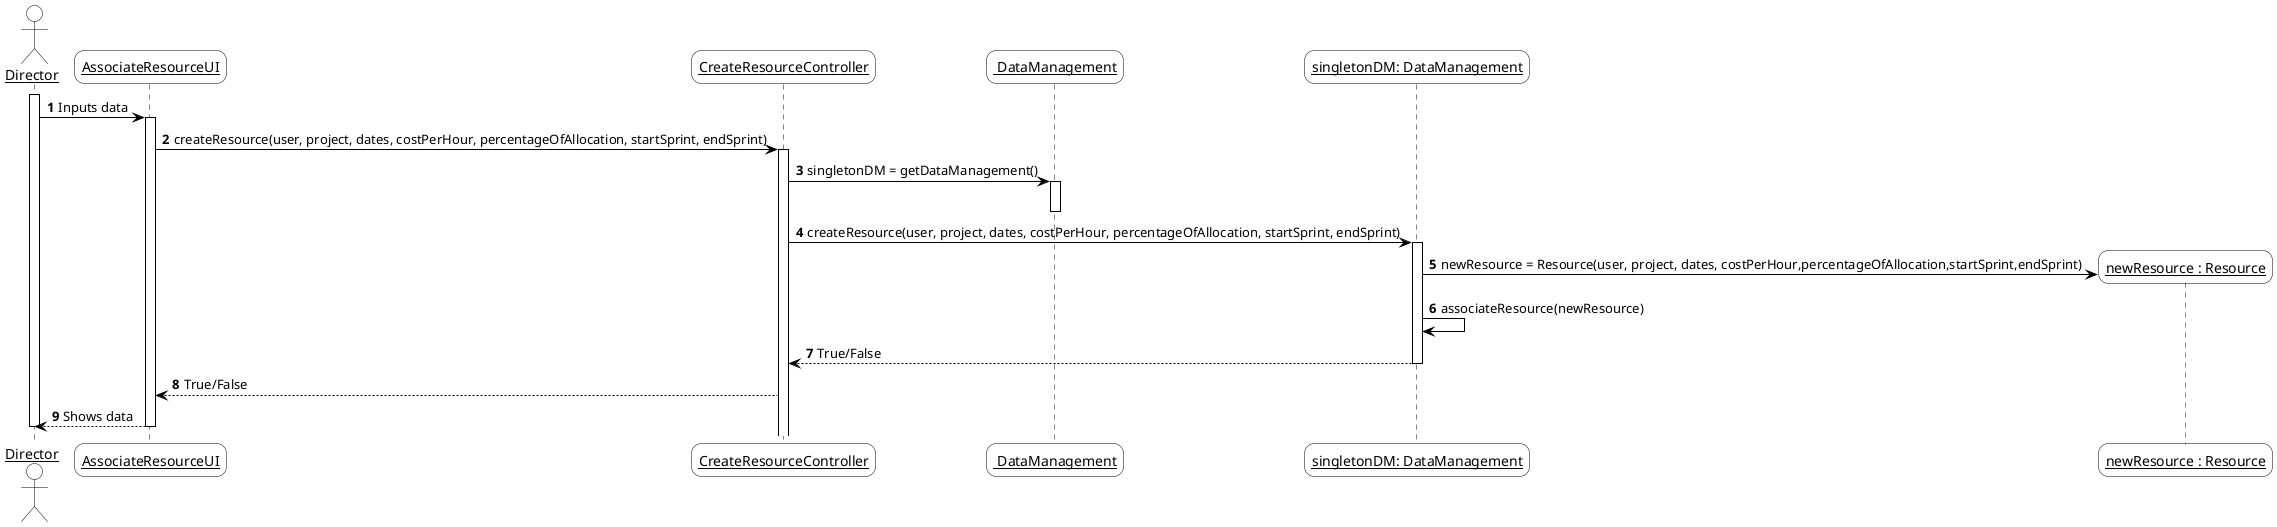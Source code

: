 @startuml
'https://plantuml.com/sequence-diagram
skinparam roundcorner 20
skinparam maxmessagesize 0
skinparam sequenceParticipant underline

skinparam sequence {
ArrowColor black
ActorBorderColor #black
LifeLineBorderColor black
LifeLineBackgroundColor white

ParticipantBorderColor black
ParticipantBackgroundColor #transparent
ParticipantFontName Aapex
ParticipantFontSize 14
ParticipantFontColor black

ActorBackgroundColor #transparent
ActorFontColor black
ActorFontSize 14
ActorFontName Aapex
}

autonumber
actor Director as d
participant AssociateResourceUI as ui
participant CreateResourceController as controller
participant " DataManagement" as dm
participant "singletonDM: DataManagement" as sdm


activate d
d -> ui : Inputs data
activate ui
ui -> controller : createResource(user, project, dates, costPerHour, percentageOfAllocation, startSprint, endSprint)
activate controller
controller -> dm : singletonDM = getDataManagement()
activate dm
deactivate dm
controller -> sdm : createResource(user, project, dates, costPerHour, percentageOfAllocation, startSprint, endSprint)
activate sdm

sdm -> "newResource : Resource" ** : newResource = Resource(user, project, dates, costPerHour,percentageOfAllocation,startSprint,endSprint)
sdm -> sdm : associateResource(newResource)



sdm --> controller: True/False
deactivate sdm
controller --> ui: True/False
ui --> d : Shows data
deactivate ui
deactivate d
@enduml